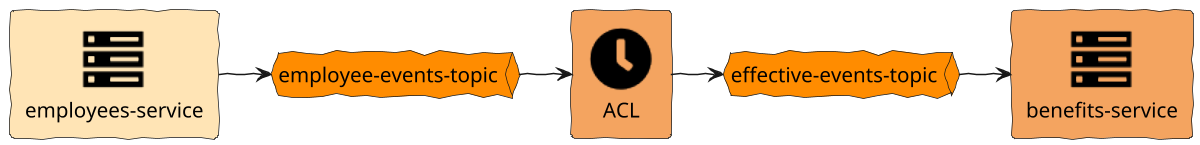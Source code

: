 @startuml
!include <cloudinsight/server>
!include <cloudinsight/kafka>
!include <cloudinsight/java>
!include <tupadr3/common>
!include <tupadr3/font-awesome-5/clock>

skinparam defaultFontName Purisa
skinparam handwritten true
skinparam backgroundcolor transparent

skinparam defaultTextAlignment center


scale 1200*4800

rectangle "<$server>\nemployees-service" as colleagues #Moccasin
queue "employee-events-topic" as employee_events #Darkorange
queue "effective-events-topic" as effective_events #Darkorange
rectangle "<$clock>\nACL" as acl #SandyBrown
rectangle "<$server>\nbenefits-service" as benefits #SandyBrown


colleagues -> employee_events
employee_events -> acl
acl -> effective_events
effective_events -> benefits


@enduml